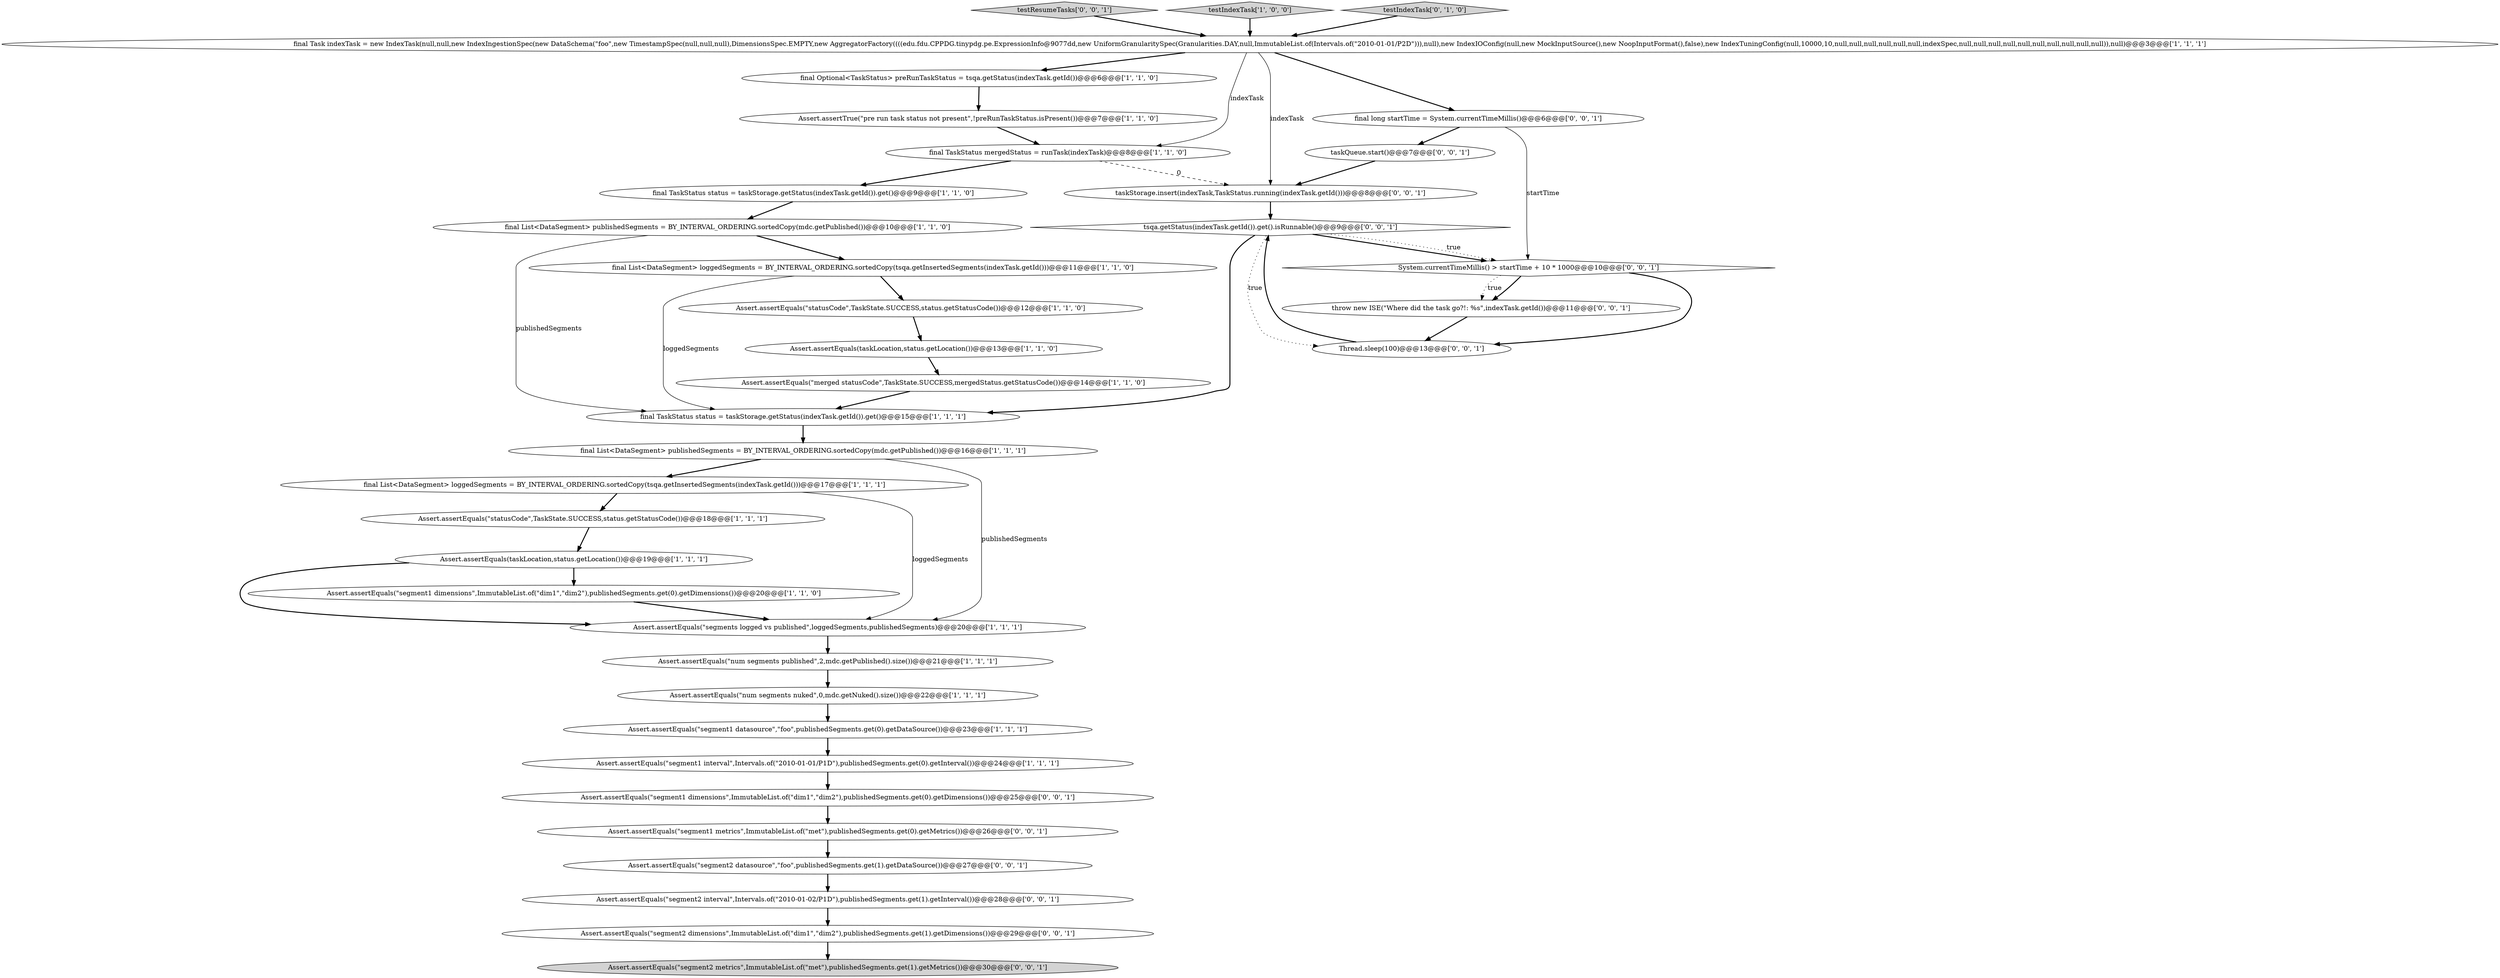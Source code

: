 digraph {
34 [style = filled, label = "Assert.assertEquals(\"segment1 dimensions\",ImmutableList.of(\"dim1\",\"dim2\"),publishedSegments.get(0).getDimensions())@@@25@@@['0', '0', '1']", fillcolor = white, shape = ellipse image = "AAA0AAABBB3BBB"];
26 [style = filled, label = "taskQueue.start()@@@7@@@['0', '0', '1']", fillcolor = white, shape = ellipse image = "AAA0AAABBB3BBB"];
8 [style = filled, label = "final List<DataSegment> loggedSegments = BY_INTERVAL_ORDERING.sortedCopy(tsqa.getInsertedSegments(indexTask.getId()))@@@11@@@['1', '1', '0']", fillcolor = white, shape = ellipse image = "AAA0AAABBB1BBB"];
10 [style = filled, label = "Assert.assertEquals(\"segment1 datasource\",\"foo\",publishedSegments.get(0).getDataSource())@@@23@@@['1', '1', '1']", fillcolor = white, shape = ellipse image = "AAA0AAABBB1BBB"];
15 [style = filled, label = "final Optional<TaskStatus> preRunTaskStatus = tsqa.getStatus(indexTask.getId())@@@6@@@['1', '1', '0']", fillcolor = white, shape = ellipse image = "AAA0AAABBB1BBB"];
13 [style = filled, label = "Assert.assertEquals(\"merged statusCode\",TaskState.SUCCESS,mergedStatus.getStatusCode())@@@14@@@['1', '1', '0']", fillcolor = white, shape = ellipse image = "AAA0AAABBB1BBB"];
23 [style = filled, label = "final long startTime = System.currentTimeMillis()@@@6@@@['0', '0', '1']", fillcolor = white, shape = ellipse image = "AAA0AAABBB3BBB"];
12 [style = filled, label = "Assert.assertEquals(\"segment1 dimensions\",ImmutableList.of(\"dim1\",\"dim2\"),publishedSegments.get(0).getDimensions())@@@20@@@['1', '1', '0']", fillcolor = white, shape = ellipse image = "AAA0AAABBB1BBB"];
35 [style = filled, label = "Assert.assertEquals(\"segment2 datasource\",\"foo\",publishedSegments.get(1).getDataSource())@@@27@@@['0', '0', '1']", fillcolor = white, shape = ellipse image = "AAA0AAABBB3BBB"];
0 [style = filled, label = "final TaskStatus status = taskStorage.getStatus(indexTask.getId()).get()@@@9@@@['1', '1', '0']", fillcolor = white, shape = ellipse image = "AAA0AAABBB1BBB"];
24 [style = filled, label = "Assert.assertEquals(\"segment2 dimensions\",ImmutableList.of(\"dim1\",\"dim2\"),publishedSegments.get(1).getDimensions())@@@29@@@['0', '0', '1']", fillcolor = white, shape = ellipse image = "AAA0AAABBB3BBB"];
5 [style = filled, label = "Assert.assertTrue(\"pre run task status not present\",!preRunTaskStatus.isPresent())@@@7@@@['1', '1', '0']", fillcolor = white, shape = ellipse image = "AAA0AAABBB1BBB"];
25 [style = filled, label = "testResumeTasks['0', '0', '1']", fillcolor = lightgray, shape = diamond image = "AAA0AAABBB3BBB"];
16 [style = filled, label = "final List<DataSegment> loggedSegments = BY_INTERVAL_ORDERING.sortedCopy(tsqa.getInsertedSegments(indexTask.getId()))@@@17@@@['1', '1', '1']", fillcolor = white, shape = ellipse image = "AAA0AAABBB1BBB"];
4 [style = filled, label = "Assert.assertEquals(taskLocation,status.getLocation())@@@13@@@['1', '1', '0']", fillcolor = white, shape = ellipse image = "AAA0AAABBB1BBB"];
14 [style = filled, label = "Assert.assertEquals(taskLocation,status.getLocation())@@@19@@@['1', '1', '1']", fillcolor = white, shape = ellipse image = "AAA0AAABBB1BBB"];
3 [style = filled, label = "Assert.assertEquals(\"num segments nuked\",0,mdc.getNuked().size())@@@22@@@['1', '1', '1']", fillcolor = white, shape = ellipse image = "AAA0AAABBB1BBB"];
31 [style = filled, label = "Assert.assertEquals(\"segment1 metrics\",ImmutableList.of(\"met\"),publishedSegments.get(0).getMetrics())@@@26@@@['0', '0', '1']", fillcolor = white, shape = ellipse image = "AAA0AAABBB3BBB"];
17 [style = filled, label = "testIndexTask['1', '0', '0']", fillcolor = lightgray, shape = diamond image = "AAA0AAABBB1BBB"];
29 [style = filled, label = "Assert.assertEquals(\"segment2 metrics\",ImmutableList.of(\"met\"),publishedSegments.get(1).getMetrics())@@@30@@@['0', '0', '1']", fillcolor = lightgray, shape = ellipse image = "AAA0AAABBB3BBB"];
33 [style = filled, label = "Assert.assertEquals(\"segment2 interval\",Intervals.of(\"2010-01-02/P1D\"),publishedSegments.get(1).getInterval())@@@28@@@['0', '0', '1']", fillcolor = white, shape = ellipse image = "AAA0AAABBB3BBB"];
28 [style = filled, label = "Thread.sleep(100)@@@13@@@['0', '0', '1']", fillcolor = white, shape = ellipse image = "AAA0AAABBB3BBB"];
18 [style = filled, label = "final Task indexTask = new IndexTask(null,null,new IndexIngestionSpec(new DataSchema(\"foo\",new TimestampSpec(null,null,null),DimensionsSpec.EMPTY,new AggregatorFactory((((edu.fdu.CPPDG.tinypdg.pe.ExpressionInfo@9077dd,new UniformGranularitySpec(Granularities.DAY,null,ImmutableList.of(Intervals.of(\"2010-01-01/P2D\"))),null),new IndexIOConfig(null,new MockInputSource(),new NoopInputFormat(),false),new IndexTuningConfig(null,10000,10,null,null,null,null,null,null,indexSpec,null,null,null,null,null,null,null,null,null,null)),null)@@@3@@@['1', '1', '1']", fillcolor = white, shape = ellipse image = "AAA0AAABBB1BBB"];
21 [style = filled, label = "final TaskStatus mergedStatus = runTask(indexTask)@@@8@@@['1', '1', '0']", fillcolor = white, shape = ellipse image = "AAA0AAABBB1BBB"];
9 [style = filled, label = "Assert.assertEquals(\"num segments published\",2,mdc.getPublished().size())@@@21@@@['1', '1', '1']", fillcolor = white, shape = ellipse image = "AAA0AAABBB1BBB"];
27 [style = filled, label = "System.currentTimeMillis() > startTime + 10 * 1000@@@10@@@['0', '0', '1']", fillcolor = white, shape = diamond image = "AAA0AAABBB3BBB"];
7 [style = filled, label = "Assert.assertEquals(\"segment1 interval\",Intervals.of(\"2010-01-01/P1D\"),publishedSegments.get(0).getInterval())@@@24@@@['1', '1', '1']", fillcolor = white, shape = ellipse image = "AAA0AAABBB1BBB"];
2 [style = filled, label = "Assert.assertEquals(\"statusCode\",TaskState.SUCCESS,status.getStatusCode())@@@12@@@['1', '1', '0']", fillcolor = white, shape = ellipse image = "AAA0AAABBB1BBB"];
32 [style = filled, label = "tsqa.getStatus(indexTask.getId()).get().isRunnable()@@@9@@@['0', '0', '1']", fillcolor = white, shape = diamond image = "AAA0AAABBB3BBB"];
30 [style = filled, label = "taskStorage.insert(indexTask,TaskStatus.running(indexTask.getId()))@@@8@@@['0', '0', '1']", fillcolor = white, shape = ellipse image = "AAA0AAABBB3BBB"];
1 [style = filled, label = "Assert.assertEquals(\"segments logged vs published\",loggedSegments,publishedSegments)@@@20@@@['1', '1', '1']", fillcolor = white, shape = ellipse image = "AAA0AAABBB1BBB"];
6 [style = filled, label = "final List<DataSegment> publishedSegments = BY_INTERVAL_ORDERING.sortedCopy(mdc.getPublished())@@@10@@@['1', '1', '0']", fillcolor = white, shape = ellipse image = "AAA0AAABBB1BBB"];
19 [style = filled, label = "final List<DataSegment> publishedSegments = BY_INTERVAL_ORDERING.sortedCopy(mdc.getPublished())@@@16@@@['1', '1', '1']", fillcolor = white, shape = ellipse image = "AAA0AAABBB1BBB"];
22 [style = filled, label = "testIndexTask['0', '1', '0']", fillcolor = lightgray, shape = diamond image = "AAA0AAABBB2BBB"];
36 [style = filled, label = "throw new ISE(\"Where did the task go?!: %s\",indexTask.getId())@@@11@@@['0', '0', '1']", fillcolor = white, shape = ellipse image = "AAA0AAABBB3BBB"];
11 [style = filled, label = "final TaskStatus status = taskStorage.getStatus(indexTask.getId()).get()@@@15@@@['1', '1', '1']", fillcolor = white, shape = ellipse image = "AAA0AAABBB1BBB"];
20 [style = filled, label = "Assert.assertEquals(\"statusCode\",TaskState.SUCCESS,status.getStatusCode())@@@18@@@['1', '1', '1']", fillcolor = white, shape = ellipse image = "AAA0AAABBB1BBB"];
32->28 [style = dotted, label="true"];
27->36 [style = bold, label=""];
18->23 [style = bold, label=""];
21->0 [style = bold, label=""];
0->6 [style = bold, label=""];
27->28 [style = bold, label=""];
4->13 [style = bold, label=""];
18->21 [style = solid, label="indexTask"];
18->15 [style = bold, label=""];
35->33 [style = bold, label=""];
23->26 [style = bold, label=""];
36->28 [style = bold, label=""];
25->18 [style = bold, label=""];
30->32 [style = bold, label=""];
32->27 [style = bold, label=""];
20->14 [style = bold, label=""];
34->31 [style = bold, label=""];
24->29 [style = bold, label=""];
11->19 [style = bold, label=""];
12->1 [style = bold, label=""];
2->4 [style = bold, label=""];
13->11 [style = bold, label=""];
10->7 [style = bold, label=""];
8->11 [style = solid, label="loggedSegments"];
23->27 [style = solid, label="startTime"];
1->9 [style = bold, label=""];
15->5 [style = bold, label=""];
14->1 [style = bold, label=""];
19->16 [style = bold, label=""];
26->30 [style = bold, label=""];
28->32 [style = bold, label=""];
16->1 [style = solid, label="loggedSegments"];
21->30 [style = dashed, label="0"];
5->21 [style = bold, label=""];
3->10 [style = bold, label=""];
32->27 [style = dotted, label="true"];
22->18 [style = bold, label=""];
7->34 [style = bold, label=""];
31->35 [style = bold, label=""];
8->2 [style = bold, label=""];
33->24 [style = bold, label=""];
14->12 [style = bold, label=""];
6->8 [style = bold, label=""];
9->3 [style = bold, label=""];
16->20 [style = bold, label=""];
32->11 [style = bold, label=""];
6->11 [style = solid, label="publishedSegments"];
27->36 [style = dotted, label="true"];
17->18 [style = bold, label=""];
18->30 [style = solid, label="indexTask"];
19->1 [style = solid, label="publishedSegments"];
}
